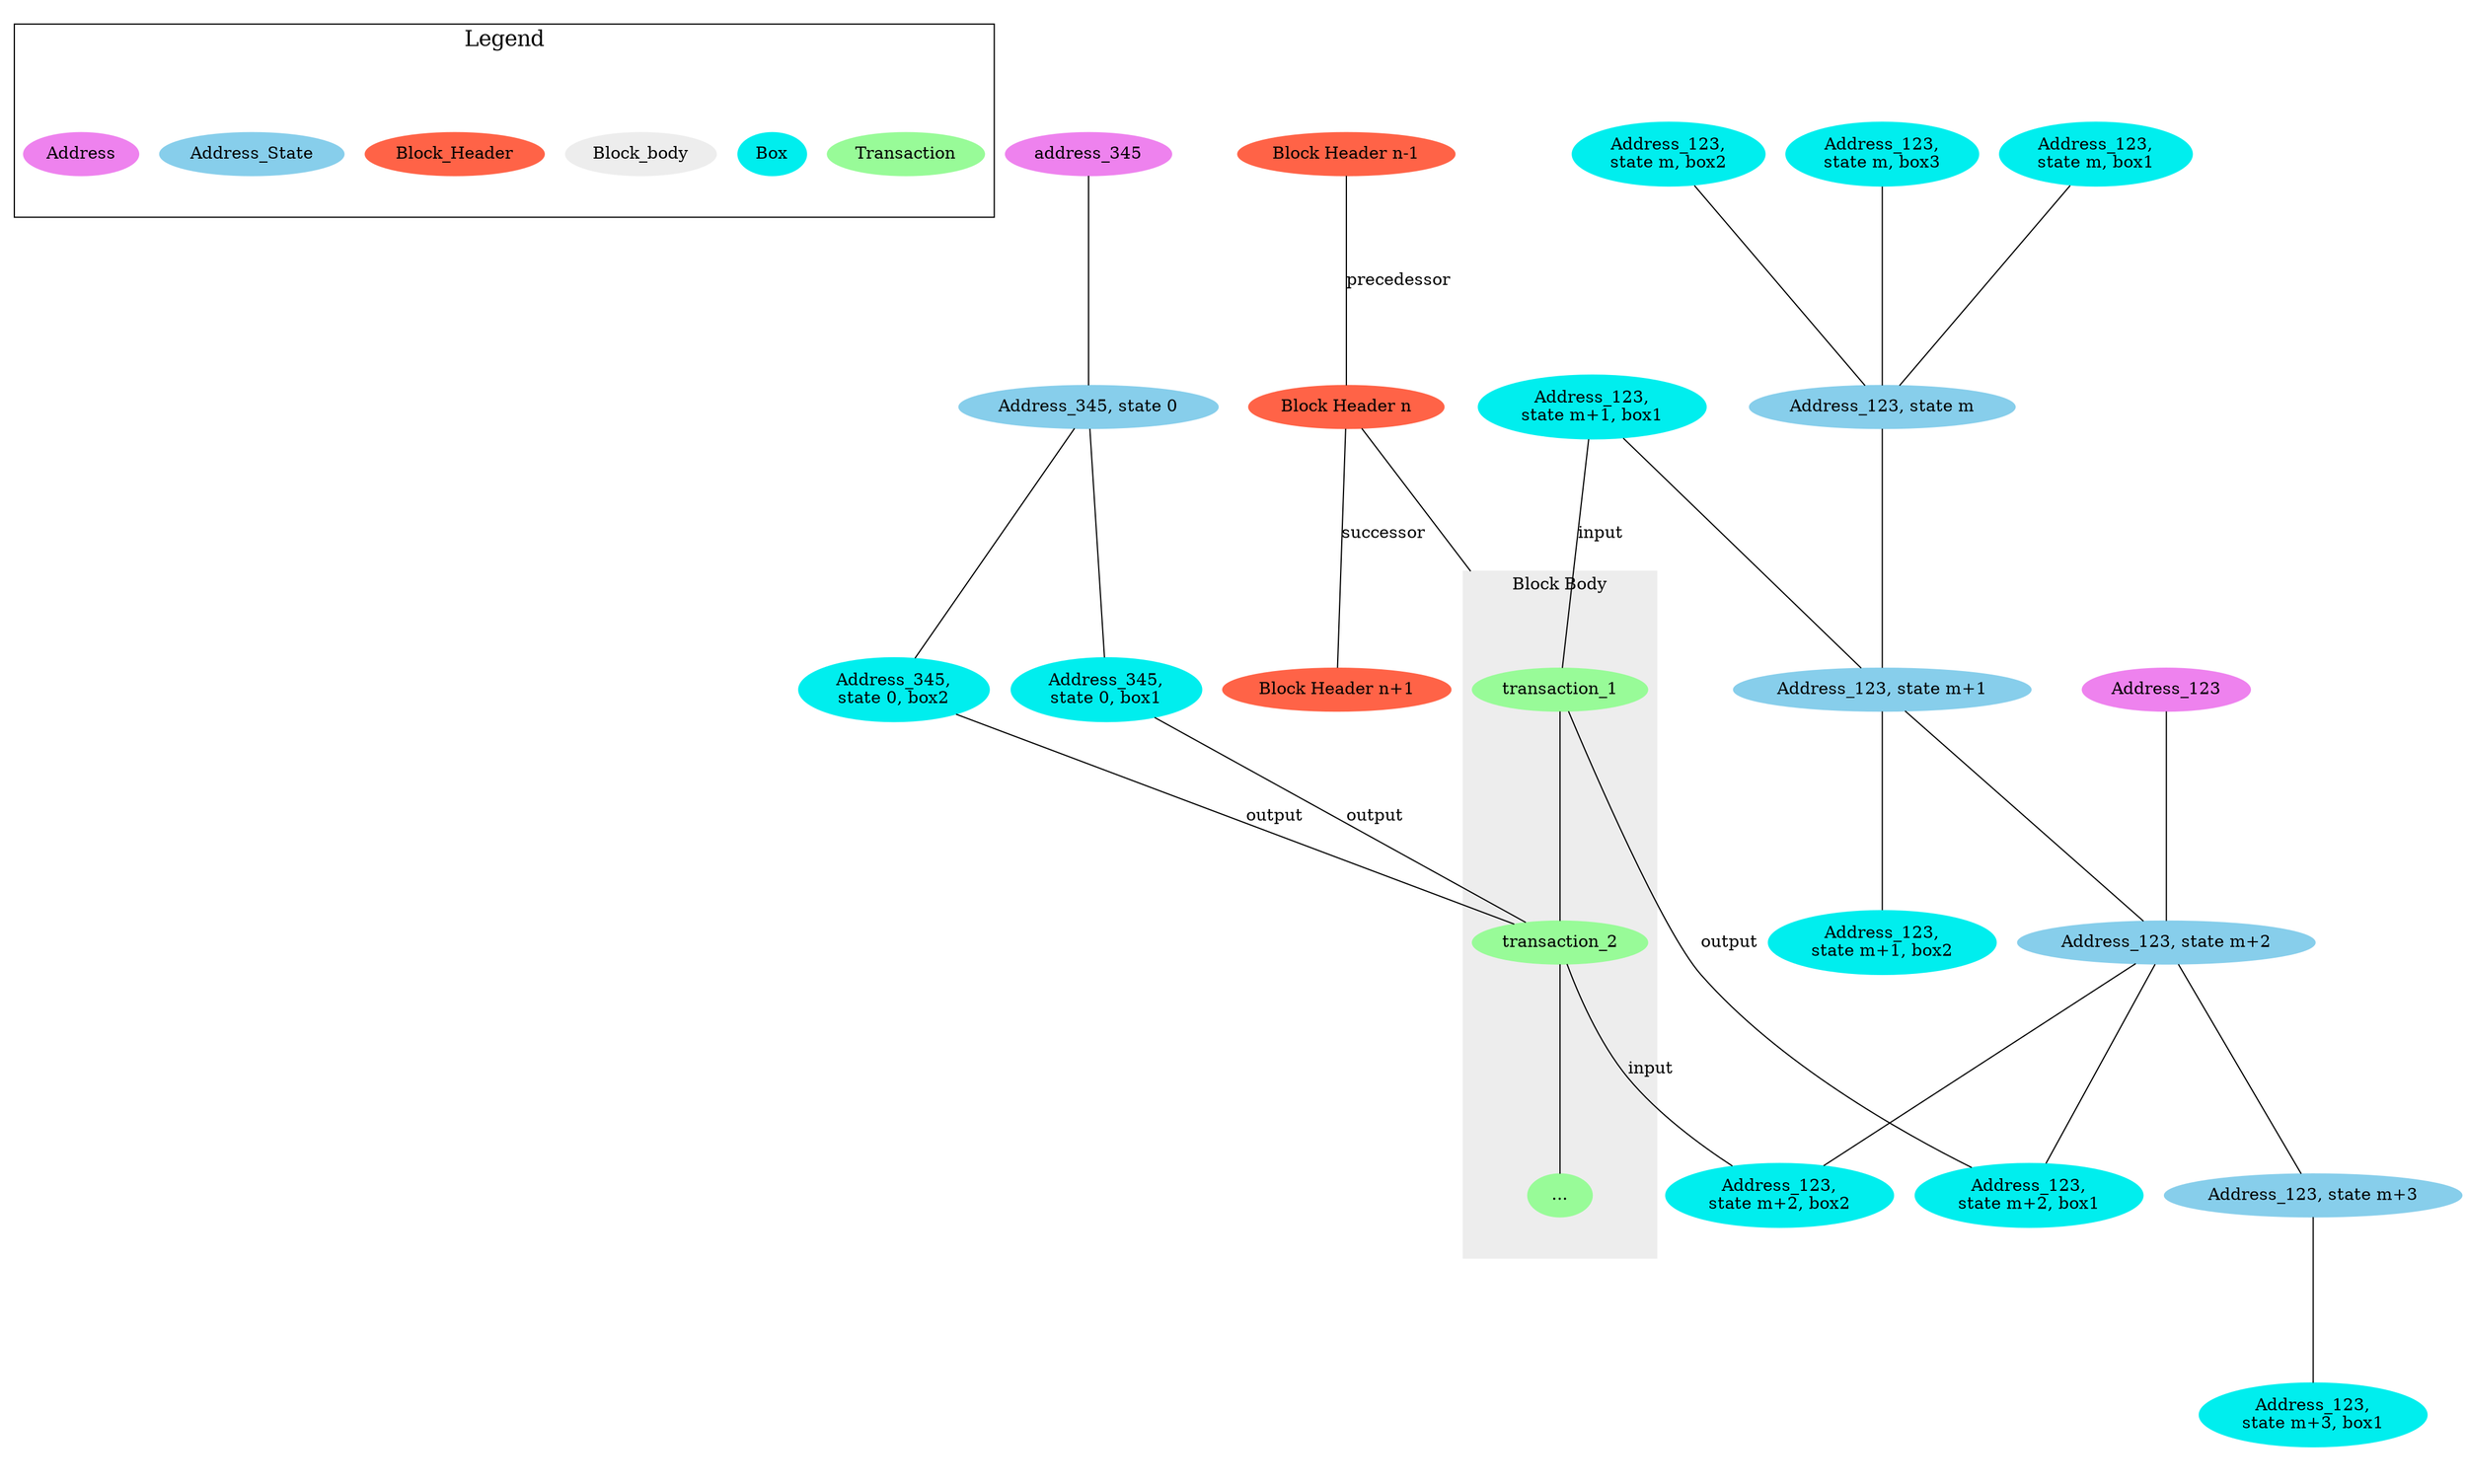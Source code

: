 graph g {
  subgraph cluster_legend {
    label=Legend
    fontsize=18
    Transaction [color=palegreen, style=filled]
    Box [color=cyan2, style=filled]
    Block_body [color=gray93, style=filled]
    Block_Header [color=tomato, style=filled]
    Address_State [color=skyblue, style=filled]
    Address [color=violet, style=filled]
  }

  ratio= 0.6;
  compound=true;
  "Block Header n" [color=tomato, style=filled]
  "Block Header n-1" [color=tomato, style=filled]
  "Block Header n-1"
  "Block Header n-1" -- "Block Header n" [label = "precedessor"];
  "Block Header n" -- "Block Header n+1" [label = "successor"]
  "Block Header n"
  "Block Header n" -- transaction_1 [lhead=cluster0]
  "Block Header n+1" [color=tomato, style=filled]
  "Block Header n+1"

  subgraph cluster0 {
    label = "Block Body"
    color=gray93
    style=filled
    "..." [color=palegreen, style=filled]
    transaction_1 -- transaction_2 -- "...";
  }
  "Address_123,\nstate m, box1" [color=cyan2, style=filled]
  "Address_123,\nstate m, box2" [color=cyan2, style=filled]
  "Address_123,\nstate m, box3" [color=cyan2, style=filled]
  {"Address_123,\nstate m, box1" "Address_123,\nstate m, box2" "Address_123,\nstate m, box3"} -- "Address_123, state m"
  "Address_123, state m" [color=skyblue, style=filled]
  "Address_123, state m" -- "Address_123, state m+1"
  "Address_123, state m+1" [color=skyblue, style=filled]
  "Address_123,\nstate m+1, box1" [color=cyan2, style=filled]
  "Address_123,\nstate m+1, box2" [color=cyan2, style=filled]
  "Address_123,\nstate m+1, box1" -- "Address_123, state m+1"
  "Address_123, state m+1" -- "Address_123,\nstate m+1, box2"
  "Address_123,\nstate m+1, box1" -- transaction_1 [label="input"]
  "Address_123,\nstate m+2, box1" [color=cyan2, style=filled]
  "Address_123,\nstate m+2, box2" [color=cyan2, style=filled]
  "Address_123, state m+1" -- "Address_123, state m+2" -- {"Address_123,\nstate m+2, box1" "Address_123,\nstate m+2, box2"}
  transaction_1 [color=palegreen, style=filled]
  "Address_123, state m+2" [color=skyblue, style=filled]
  transaction_1 -- "Address_123,\nstate m+2, box1" [label = "output"]
  transaction_2 [color=palegreen, style=filled]
  transaction_2 -- "Address_123,\nstate m+2, box2" [label="input"]
  Address_123 [color=violet, style=filled]
  Address_123 -- "Address_123, state m+2"
  "Address_123, state m+3" [color=skyblue, style=filled]
  "Address_123, state m+2" -- "Address_123, state m+3"
  "Address_123, state m+3" -- "Address_123,\nstate m+3, box1"
  "Address_123,\nstate m+3, box1" [color=cyan2, style=filled]
  "Address_345, state 0" [color=skyblue, style=filled]
  "Address_345,\nstate 0, box1" -- transaction_2 [label="output"]
  "Address_345,\nstate 0, box2" -- transaction_2 [label="output"]
  "Address_345,\nstate 0, box1" [color=cyan2, style=filled]
  "Address_345,\nstate 0, box2" [color=cyan2, style=filled]
  "Address_345, state 0" -- {"Address_345,\nstate 0, box1" "Address_345,\nstate 0, box2"}
  "address_345" [color=violet, style=filled]
  "address_345" -- "Address_345, state 0"
}
